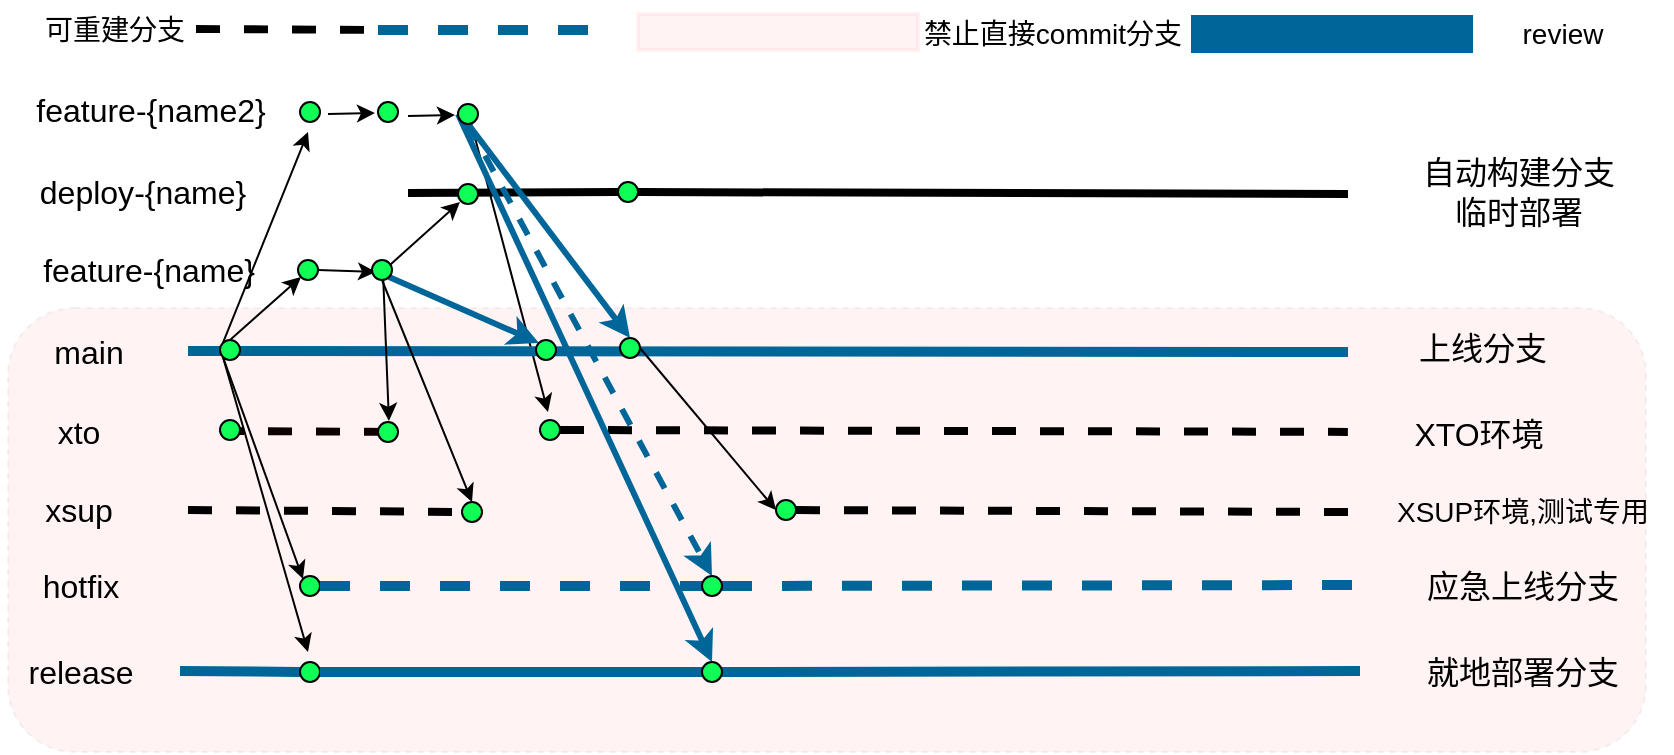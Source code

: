 <mxfile version="24.6.4" type="github">
  <diagram name="第 1 页" id="3vjqmPdJ6XcVQOQbQPiu">
    <mxGraphModel dx="1050" dy="625" grid="1" gridSize="10" guides="1" tooltips="1" connect="1" arrows="1" fold="1" page="1" pageScale="1" pageWidth="827" pageHeight="1169" math="0" shadow="0">
      <root>
        <mxCell id="0" />
        <mxCell id="1" parent="0" />
        <mxCell id="nEc7aX5YMjohuwjWSmMP-117" value="" style="endArrow=none;html=1;rounded=0;strokeWidth=4;" parent="1" target="nEc7aX5YMjohuwjWSmMP-116" edge="1">
          <mxGeometry width="50" height="50" relative="1" as="geometry">
            <mxPoint x="210" y="360.5" as="sourcePoint" />
            <mxPoint x="680" y="361" as="targetPoint" />
          </mxGeometry>
        </mxCell>
        <mxCell id="nEc7aX5YMjohuwjWSmMP-69" value="" style="endArrow=none;html=1;rounded=0;strokeWidth=4;" parent="1" source="nEc7aX5YMjohuwjWSmMP-116" edge="1">
          <mxGeometry width="50" height="50" relative="1" as="geometry">
            <mxPoint x="210" y="360.5" as="sourcePoint" />
            <mxPoint x="680" y="361" as="targetPoint" />
          </mxGeometry>
        </mxCell>
        <mxCell id="nEc7aX5YMjohuwjWSmMP-112" value="" style="endArrow=none;html=1;rounded=0;strokeWidth=4;dashed=1;" parent="1" edge="1">
          <mxGeometry width="50" height="50" relative="1" as="geometry">
            <mxPoint x="116" y="479.5" as="sourcePoint" />
            <mxPoint x="212" y="480" as="targetPoint" />
          </mxGeometry>
        </mxCell>
        <mxCell id="nEc7aX5YMjohuwjWSmMP-77" value="" style="rounded=1;whiteSpace=wrap;html=1;dashed=1;fillColor=#FF3414;opacity=5;" parent="1" vertex="1">
          <mxGeometry x="10" y="418" width="819" height="222" as="geometry" />
        </mxCell>
        <mxCell id="nEc7aX5YMjohuwjWSmMP-88" style="rounded=0;orthogonalLoop=1;jettySize=auto;html=1;exitX=0.5;exitY=0;exitDx=0;exitDy=0;" parent="1" edge="1">
          <mxGeometry relative="1" as="geometry">
            <mxPoint x="280" y="470" as="targetPoint" />
            <mxPoint x="239" y="316" as="sourcePoint" />
          </mxGeometry>
        </mxCell>
        <mxCell id="nEc7aX5YMjohuwjWSmMP-2" value="" style="endArrow=none;html=1;rounded=0;strokeColor=#006699;strokeWidth=5;" parent="1" edge="1">
          <mxGeometry width="50" height="50" relative="1" as="geometry">
            <mxPoint x="100" y="439.5" as="sourcePoint" />
            <mxPoint x="680" y="440" as="targetPoint" />
          </mxGeometry>
        </mxCell>
        <mxCell id="nEc7aX5YMjohuwjWSmMP-35" style="rounded=0;orthogonalLoop=1;jettySize=auto;html=1;exitX=1;exitY=0.5;exitDx=0;exitDy=0;entryX=0.5;entryY=1;entryDx=0;entryDy=0;" parent="1" source="nEc7aX5YMjohuwjWSmMP-4" edge="1">
          <mxGeometry relative="1" as="geometry">
            <mxPoint x="160.536" y="391.464" as="sourcePoint" />
            <mxPoint x="194" y="400" as="targetPoint" />
          </mxGeometry>
        </mxCell>
        <mxCell id="nEc7aX5YMjohuwjWSmMP-4" value="" style="ellipse;whiteSpace=wrap;html=1;aspect=fixed;fillColor=#0FFF57;" parent="1" vertex="1">
          <mxGeometry x="155" y="394" width="10" height="10" as="geometry" />
        </mxCell>
        <mxCell id="nEc7aX5YMjohuwjWSmMP-34" style="rounded=0;orthogonalLoop=1;jettySize=auto;html=1;exitX=0.5;exitY=0;exitDx=0;exitDy=0;entryX=0;entryY=1;entryDx=0;entryDy=0;" parent="1" source="nEc7aX5YMjohuwjWSmMP-5" target="nEc7aX5YMjohuwjWSmMP-4" edge="1">
          <mxGeometry relative="1" as="geometry" />
        </mxCell>
        <mxCell id="nEc7aX5YMjohuwjWSmMP-49" style="rounded=0;orthogonalLoop=1;jettySize=auto;html=1;exitX=0;exitY=1;exitDx=0;exitDy=0;entryX=0;entryY=0;entryDx=0;entryDy=0;" parent="1" source="nEc7aX5YMjohuwjWSmMP-5" target="nEc7aX5YMjohuwjWSmMP-47" edge="1">
          <mxGeometry relative="1" as="geometry" />
        </mxCell>
        <mxCell id="nEc7aX5YMjohuwjWSmMP-53" style="rounded=0;orthogonalLoop=1;jettySize=auto;html=1;exitX=0;exitY=0;exitDx=0;exitDy=0;" parent="1" source="nEc7aX5YMjohuwjWSmMP-5" edge="1">
          <mxGeometry relative="1" as="geometry">
            <mxPoint x="160" y="330" as="targetPoint" />
          </mxGeometry>
        </mxCell>
        <mxCell id="nEc7aX5YMjohuwjWSmMP-86" style="rounded=0;orthogonalLoop=1;jettySize=auto;html=1;exitX=0;exitY=1;exitDx=0;exitDy=0;" parent="1" source="nEc7aX5YMjohuwjWSmMP-5" edge="1">
          <mxGeometry relative="1" as="geometry">
            <mxPoint x="160" y="590" as="targetPoint" />
          </mxGeometry>
        </mxCell>
        <mxCell id="nEc7aX5YMjohuwjWSmMP-5" value="" style="ellipse;whiteSpace=wrap;html=1;aspect=fixed;fillColor=#0FFF57;" parent="1" vertex="1">
          <mxGeometry x="116" y="434" width="10" height="10" as="geometry" />
        </mxCell>
        <mxCell id="nEc7aX5YMjohuwjWSmMP-7" value="main" style="text;html=1;align=center;verticalAlign=middle;resizable=0;points=[];autosize=1;strokeColor=none;fillColor=none;fontSize=16;" parent="1" vertex="1">
          <mxGeometry x="20" y="425" width="60" height="30" as="geometry" />
        </mxCell>
        <mxCell id="nEc7aX5YMjohuwjWSmMP-8" value="feature-{name}" style="text;html=1;align=center;verticalAlign=middle;resizable=0;points=[];autosize=1;strokeColor=none;fillColor=none;fontSize=16;" parent="1" vertex="1">
          <mxGeometry x="15" y="384" width="130" height="30" as="geometry" />
        </mxCell>
        <mxCell id="nEc7aX5YMjohuwjWSmMP-11" value="xto" style="text;html=1;align=center;verticalAlign=middle;resizable=0;points=[];autosize=1;strokeColor=none;fillColor=none;fontSize=16;" parent="1" vertex="1">
          <mxGeometry x="25" y="465" width="40" height="30" as="geometry" />
        </mxCell>
        <mxCell id="nEc7aX5YMjohuwjWSmMP-15" value="" style="endArrow=none;html=1;rounded=0;strokeWidth=4;dashed=1;entryX=0.818;entryY=0.279;entryDx=0;entryDy=0;entryPerimeter=0;exitX=1;exitY=0.5;exitDx=0;exitDy=0;" parent="1" source="nEc7aX5YMjohuwjWSmMP-89" target="nEc7aX5YMjohuwjWSmMP-77" edge="1">
          <mxGeometry width="50" height="50" relative="1" as="geometry">
            <mxPoint x="117.0" y="479.009" as="sourcePoint" />
            <mxPoint x="610" y="480" as="targetPoint" />
          </mxGeometry>
        </mxCell>
        <mxCell id="nEc7aX5YMjohuwjWSmMP-19" value="xsup" style="text;html=1;align=center;verticalAlign=middle;resizable=0;points=[];autosize=1;strokeColor=none;fillColor=none;fontSize=16;" parent="1" vertex="1">
          <mxGeometry x="15" y="504" width="60" height="30" as="geometry" />
        </mxCell>
        <mxCell id="nEc7aX5YMjohuwjWSmMP-20" value="" style="endArrow=none;html=1;rounded=0;strokeWidth=4;dashed=1;" parent="1" source="nEc7aX5YMjohuwjWSmMP-92" edge="1">
          <mxGeometry width="50" height="50" relative="1" as="geometry">
            <mxPoint x="100" y="519" as="sourcePoint" />
            <mxPoint x="680" y="520" as="targetPoint" />
          </mxGeometry>
        </mxCell>
        <mxCell id="nEc7aX5YMjohuwjWSmMP-25" style="rounded=0;orthogonalLoop=1;jettySize=auto;html=1;exitX=0.5;exitY=1;exitDx=0;exitDy=0;entryX=0.5;entryY=0;entryDx=0;entryDy=0;" parent="1" source="nEc7aX5YMjohuwjWSmMP-21" target="nEc7aX5YMjohuwjWSmMP-30" edge="1">
          <mxGeometry relative="1" as="geometry">
            <mxPoint x="242" y="520" as="targetPoint" />
          </mxGeometry>
        </mxCell>
        <mxCell id="nEc7aX5YMjohuwjWSmMP-36" style="rounded=0;orthogonalLoop=1;jettySize=auto;html=1;exitX=0;exitY=1;exitDx=0;exitDy=0;entryX=0;entryY=0;entryDx=0;entryDy=0;" parent="1" edge="1">
          <mxGeometry relative="1" as="geometry">
            <mxPoint x="197.464" y="399.536" as="sourcePoint" />
            <mxPoint x="200.464" y="474.464" as="targetPoint" />
          </mxGeometry>
        </mxCell>
        <mxCell id="nEc7aX5YMjohuwjWSmMP-38" style="rounded=0;orthogonalLoop=1;jettySize=auto;html=1;exitX=1;exitY=1;exitDx=0;exitDy=0;entryX=0;entryY=0;entryDx=0;entryDy=0;strokeColor=#006699;strokeWidth=3;" parent="1" source="nEc7aX5YMjohuwjWSmMP-21" target="nEc7aX5YMjohuwjWSmMP-37" edge="1">
          <mxGeometry relative="1" as="geometry">
            <mxPoint x="195" y="383" as="sourcePoint" />
            <mxPoint x="238" y="433" as="targetPoint" />
          </mxGeometry>
        </mxCell>
        <mxCell id="nEc7aX5YMjohuwjWSmMP-40" style="rounded=0;orthogonalLoop=1;jettySize=auto;html=1;exitX=1;exitY=0;exitDx=0;exitDy=0;" parent="1" edge="1">
          <mxGeometry relative="1" as="geometry">
            <mxPoint x="236" y="365" as="targetPoint" />
            <mxPoint x="196.536" y="400.464" as="sourcePoint" />
          </mxGeometry>
        </mxCell>
        <mxCell id="nEc7aX5YMjohuwjWSmMP-21" value="" style="ellipse;whiteSpace=wrap;html=1;aspect=fixed;fillColor=#0FFF57;" parent="1" vertex="1">
          <mxGeometry x="192" y="394" width="10" height="10" as="geometry" />
        </mxCell>
        <mxCell id="nEc7aX5YMjohuwjWSmMP-26" value="" style="ellipse;whiteSpace=wrap;html=1;aspect=fixed;fillColor=#0FFF57;" parent="1" vertex="1">
          <mxGeometry x="195" y="475" width="10" height="10" as="geometry" />
        </mxCell>
        <mxCell id="nEc7aX5YMjohuwjWSmMP-30" value="" style="ellipse;whiteSpace=wrap;html=1;aspect=fixed;fillColor=#0FFF57;" parent="1" vertex="1">
          <mxGeometry x="237" y="515" width="10" height="10" as="geometry" />
        </mxCell>
        <mxCell id="nEc7aX5YMjohuwjWSmMP-37" value="" style="ellipse;whiteSpace=wrap;html=1;aspect=fixed;fillColor=#0FFF57;" parent="1" vertex="1">
          <mxGeometry x="274" y="434" width="10" height="10" as="geometry" />
        </mxCell>
        <mxCell id="nEc7aX5YMjohuwjWSmMP-39" value="deploy&lt;span style=&quot;background-color: initial;&quot;&gt;-{name}&lt;/span&gt;" style="text;html=1;align=center;verticalAlign=middle;resizable=0;points=[];autosize=1;strokeColor=none;fillColor=none;fontSize=16;" parent="1" vertex="1">
          <mxGeometry x="12" y="345" width="130" height="30" as="geometry" />
        </mxCell>
        <mxCell id="nEc7aX5YMjohuwjWSmMP-41" value="" style="ellipse;whiteSpace=wrap;html=1;aspect=fixed;fillColor=#0FFF57;" parent="1" vertex="1">
          <mxGeometry x="235" y="356" width="10" height="10" as="geometry" />
        </mxCell>
        <mxCell id="nEc7aX5YMjohuwjWSmMP-43" value="" style="endArrow=none;html=1;rounded=0;strokeColor=#006699;strokeWidth=5;dashed=1;" parent="1" source="nEc7aX5YMjohuwjWSmMP-66" edge="1">
          <mxGeometry width="50" height="50" relative="1" as="geometry">
            <mxPoint x="96" y="556.5" as="sourcePoint" />
            <mxPoint x="686" y="556.5" as="targetPoint" />
          </mxGeometry>
        </mxCell>
        <mxCell id="nEc7aX5YMjohuwjWSmMP-44" value="hotfix" style="text;html=1;align=center;verticalAlign=middle;resizable=0;points=[];autosize=1;strokeColor=none;fillColor=none;fontSize=16;" parent="1" vertex="1">
          <mxGeometry x="16" y="542" width="60" height="30" as="geometry" />
        </mxCell>
        <mxCell id="nEc7aX5YMjohuwjWSmMP-47" value="" style="ellipse;whiteSpace=wrap;html=1;aspect=fixed;fillColor=#0FFF57;" parent="1" vertex="1">
          <mxGeometry x="156" y="552" width="10" height="10" as="geometry" />
        </mxCell>
        <mxCell id="nEc7aX5YMjohuwjWSmMP-50" value="feature-{name2}" style="text;html=1;align=center;verticalAlign=middle;resizable=0;points=[];autosize=1;strokeColor=none;fillColor=none;fontSize=16;" parent="1" vertex="1">
          <mxGeometry x="11" y="304" width="140" height="30" as="geometry" />
        </mxCell>
        <mxCell id="nEc7aX5YMjohuwjWSmMP-56" style="rounded=0;orthogonalLoop=1;jettySize=auto;html=1;entryX=0;entryY=1;entryDx=0;entryDy=0;" parent="1" edge="1">
          <mxGeometry relative="1" as="geometry">
            <mxPoint x="170" y="321" as="sourcePoint" />
            <mxPoint x="193.464" y="320.536" as="targetPoint" />
          </mxGeometry>
        </mxCell>
        <mxCell id="nEc7aX5YMjohuwjWSmMP-52" value="" style="ellipse;whiteSpace=wrap;html=1;aspect=fixed;fillColor=#0FFF57;" parent="1" vertex="1">
          <mxGeometry x="156" y="315" width="10" height="10" as="geometry" />
        </mxCell>
        <mxCell id="nEc7aX5YMjohuwjWSmMP-54" value="" style="ellipse;whiteSpace=wrap;html=1;aspect=fixed;fillColor=#0FFF57;" parent="1" vertex="1">
          <mxGeometry x="195" y="315" width="10" height="10" as="geometry" />
        </mxCell>
        <mxCell id="nEc7aX5YMjohuwjWSmMP-57" style="rounded=0;orthogonalLoop=1;jettySize=auto;html=1;entryX=0;entryY=1;entryDx=0;entryDy=0;" parent="1" edge="1">
          <mxGeometry relative="1" as="geometry">
            <mxPoint x="210" y="322" as="sourcePoint" />
            <mxPoint x="233.464" y="321.536" as="targetPoint" />
          </mxGeometry>
        </mxCell>
        <mxCell id="nEc7aX5YMjohuwjWSmMP-63" style="rounded=0;orthogonalLoop=1;jettySize=auto;html=1;exitX=0.5;exitY=1;exitDx=0;exitDy=0;entryX=0.5;entryY=0;entryDx=0;entryDy=0;strokeWidth=3;strokeColor=#006699;" parent="1" source="nEc7aX5YMjohuwjWSmMP-58" target="nEc7aX5YMjohuwjWSmMP-60" edge="1">
          <mxGeometry relative="1" as="geometry" />
        </mxCell>
        <mxCell id="nEc7aX5YMjohuwjWSmMP-68" style="rounded=0;orthogonalLoop=1;jettySize=auto;html=1;exitX=0.5;exitY=1;exitDx=0;exitDy=0;entryX=0.5;entryY=0;entryDx=0;entryDy=0;strokeWidth=3;strokeColor=#006699;dashed=1;" parent="1" source="nEc7aX5YMjohuwjWSmMP-58" target="nEc7aX5YMjohuwjWSmMP-66" edge="1">
          <mxGeometry relative="1" as="geometry" />
        </mxCell>
        <mxCell id="nEc7aX5YMjohuwjWSmMP-85" style="rounded=0;orthogonalLoop=1;jettySize=auto;html=1;exitX=0;exitY=0.5;exitDx=0;exitDy=0;entryX=0.5;entryY=0;entryDx=0;entryDy=0;strokeWidth=3;strokeColor=#006699;" parent="1" source="nEc7aX5YMjohuwjWSmMP-58" target="nEc7aX5YMjohuwjWSmMP-83" edge="1">
          <mxGeometry relative="1" as="geometry" />
        </mxCell>
        <mxCell id="nEc7aX5YMjohuwjWSmMP-58" value="" style="ellipse;whiteSpace=wrap;html=1;aspect=fixed;fillColor=#0FFF57;" parent="1" vertex="1">
          <mxGeometry x="235" y="316" width="10" height="10" as="geometry" />
        </mxCell>
        <mxCell id="nEc7aX5YMjohuwjWSmMP-113" style="rounded=0;orthogonalLoop=1;jettySize=auto;html=1;exitX=1;exitY=0.5;exitDx=0;exitDy=0;entryX=0;entryY=0.5;entryDx=0;entryDy=0;" parent="1" source="nEc7aX5YMjohuwjWSmMP-60" target="nEc7aX5YMjohuwjWSmMP-92" edge="1">
          <mxGeometry relative="1" as="geometry" />
        </mxCell>
        <mxCell id="nEc7aX5YMjohuwjWSmMP-60" value="" style="ellipse;whiteSpace=wrap;html=1;aspect=fixed;fillColor=#0FFF57;" parent="1" vertex="1">
          <mxGeometry x="316" y="433" width="10" height="10" as="geometry" />
        </mxCell>
        <mxCell id="nEc7aX5YMjohuwjWSmMP-67" value="" style="endArrow=none;html=1;rounded=0;strokeColor=#006699;strokeWidth=5;dashed=1;" parent="1" source="nEc7aX5YMjohuwjWSmMP-47" target="nEc7aX5YMjohuwjWSmMP-66" edge="1">
          <mxGeometry width="50" height="50" relative="1" as="geometry">
            <mxPoint x="166" y="557" as="sourcePoint" />
            <mxPoint x="686" y="556.5" as="targetPoint" />
          </mxGeometry>
        </mxCell>
        <mxCell id="nEc7aX5YMjohuwjWSmMP-66" value="" style="ellipse;whiteSpace=wrap;html=1;aspect=fixed;fillColor=#0FFF57;" parent="1" vertex="1">
          <mxGeometry x="357" y="552" width="10" height="10" as="geometry" />
        </mxCell>
        <mxCell id="nEc7aX5YMjohuwjWSmMP-71" value="XTO环境" style="text;html=1;align=center;verticalAlign=middle;resizable=0;points=[];autosize=1;strokeColor=none;fillColor=none;fontSize=16;" parent="1" vertex="1">
          <mxGeometry x="700" y="466" width="90" height="30" as="geometry" />
        </mxCell>
        <mxCell id="nEc7aX5YMjohuwjWSmMP-72" value="&lt;font style=&quot;font-size: 14px;&quot;&gt;XSUP环境,测试专用&lt;/font&gt;" style="text;html=1;align=center;verticalAlign=middle;resizable=0;points=[];autosize=1;strokeColor=none;fillColor=none;fontSize=16;" parent="1" vertex="1">
          <mxGeometry x="692" y="504" width="150" height="30" as="geometry" />
        </mxCell>
        <mxCell id="nEc7aX5YMjohuwjWSmMP-73" value="自动构建分支&lt;div&gt;临时部署&lt;/div&gt;" style="text;html=1;align=center;verticalAlign=middle;resizable=0;points=[];autosize=1;strokeColor=none;fillColor=none;fontSize=16;" parent="1" vertex="1">
          <mxGeometry x="705" y="335" width="120" height="50" as="geometry" />
        </mxCell>
        <mxCell id="nEc7aX5YMjohuwjWSmMP-74" value="应急上线分支" style="text;html=1;align=center;verticalAlign=middle;resizable=0;points=[];autosize=1;strokeColor=none;fillColor=none;fontSize=16;" parent="1" vertex="1">
          <mxGeometry x="707" y="542" width="120" height="30" as="geometry" />
        </mxCell>
        <mxCell id="nEc7aX5YMjohuwjWSmMP-75" value="上线分支" style="text;html=1;align=center;verticalAlign=middle;resizable=0;points=[];autosize=1;strokeColor=none;fillColor=none;fontSize=16;" parent="1" vertex="1">
          <mxGeometry x="702" y="423" width="90" height="30" as="geometry" />
        </mxCell>
        <mxCell id="nEc7aX5YMjohuwjWSmMP-78" value="" style="endArrow=none;html=1;rounded=0;strokeColor=#006699;strokeWidth=5;" parent="1" source="nEc7aX5YMjohuwjWSmMP-83" edge="1">
          <mxGeometry width="50" height="50" relative="1" as="geometry">
            <mxPoint x="96" y="599.5" as="sourcePoint" />
            <mxPoint x="686" y="599.5" as="targetPoint" />
          </mxGeometry>
        </mxCell>
        <mxCell id="nEc7aX5YMjohuwjWSmMP-79" value="release" style="text;html=1;align=center;verticalAlign=middle;resizable=0;points=[];autosize=1;strokeColor=none;fillColor=none;fontSize=16;" parent="1" vertex="1">
          <mxGeometry x="6" y="585" width="80" height="30" as="geometry" />
        </mxCell>
        <mxCell id="nEc7aX5YMjohuwjWSmMP-80" value="" style="endArrow=none;html=1;rounded=0;strokeColor=#006699;strokeWidth=5;" parent="1" target="nEc7aX5YMjohuwjWSmMP-81" edge="1">
          <mxGeometry width="50" height="50" relative="1" as="geometry">
            <mxPoint x="96" y="599.5" as="sourcePoint" />
            <mxPoint x="686" y="599.5" as="targetPoint" />
          </mxGeometry>
        </mxCell>
        <mxCell id="nEc7aX5YMjohuwjWSmMP-81" value="" style="ellipse;whiteSpace=wrap;html=1;aspect=fixed;fillColor=#0FFF57;" parent="1" vertex="1">
          <mxGeometry x="156" y="595" width="10" height="10" as="geometry" />
        </mxCell>
        <mxCell id="nEc7aX5YMjohuwjWSmMP-82" value="" style="endArrow=none;html=1;rounded=0;strokeColor=#006699;strokeWidth=5;" parent="1" source="nEc7aX5YMjohuwjWSmMP-81" target="nEc7aX5YMjohuwjWSmMP-83" edge="1">
          <mxGeometry width="50" height="50" relative="1" as="geometry">
            <mxPoint x="166" y="600" as="sourcePoint" />
            <mxPoint x="686" y="599.5" as="targetPoint" />
          </mxGeometry>
        </mxCell>
        <mxCell id="nEc7aX5YMjohuwjWSmMP-83" value="" style="ellipse;whiteSpace=wrap;html=1;aspect=fixed;fillColor=#0FFF57;" parent="1" vertex="1">
          <mxGeometry x="357" y="595" width="10" height="10" as="geometry" />
        </mxCell>
        <mxCell id="nEc7aX5YMjohuwjWSmMP-84" value="就地部署分支" style="text;html=1;align=center;verticalAlign=middle;resizable=0;points=[];autosize=1;strokeColor=none;fillColor=none;fontSize=16;" parent="1" vertex="1">
          <mxGeometry x="707" y="585" width="120" height="30" as="geometry" />
        </mxCell>
        <mxCell id="nEc7aX5YMjohuwjWSmMP-89" value="" style="ellipse;whiteSpace=wrap;html=1;aspect=fixed;fillColor=#0FFF57;" parent="1" vertex="1">
          <mxGeometry x="276" y="474" width="10" height="10" as="geometry" />
        </mxCell>
        <mxCell id="nEc7aX5YMjohuwjWSmMP-93" value="" style="endArrow=none;html=1;rounded=0;strokeWidth=4;dashed=1;" parent="1" edge="1">
          <mxGeometry width="50" height="50" relative="1" as="geometry">
            <mxPoint x="100" y="519" as="sourcePoint" />
            <mxPoint x="240" y="520" as="targetPoint" />
          </mxGeometry>
        </mxCell>
        <mxCell id="nEc7aX5YMjohuwjWSmMP-92" value="" style="ellipse;whiteSpace=wrap;html=1;aspect=fixed;fillColor=#0FFF57;" parent="1" vertex="1">
          <mxGeometry x="394" y="514" width="10" height="10" as="geometry" />
        </mxCell>
        <mxCell id="nEc7aX5YMjohuwjWSmMP-96" value="" style="ellipse;whiteSpace=wrap;html=1;aspect=fixed;fillColor=#0FFF57;" parent="1" vertex="1">
          <mxGeometry x="116" y="474" width="10" height="10" as="geometry" />
        </mxCell>
        <mxCell id="nEc7aX5YMjohuwjWSmMP-101" value="&lt;font style=&quot;font-size: 14px;&quot;&gt;可重建分支&lt;/font&gt;" style="text;html=1;align=center;verticalAlign=middle;resizable=0;points=[];autosize=1;strokeColor=none;fillColor=none;" parent="1" vertex="1">
          <mxGeometry x="18" y="264" width="90" height="30" as="geometry" />
        </mxCell>
        <mxCell id="nEc7aX5YMjohuwjWSmMP-107" value="" style="endArrow=none;html=1;rounded=0;strokeWidth=4;dashed=1;" parent="1" edge="1">
          <mxGeometry width="50" height="50" relative="1" as="geometry">
            <mxPoint x="104" y="278.5" as="sourcePoint" />
            <mxPoint x="200" y="279" as="targetPoint" />
          </mxGeometry>
        </mxCell>
        <mxCell id="nEc7aX5YMjohuwjWSmMP-108" value="" style="endArrow=none;html=1;rounded=0;strokeColor=#006699;strokeWidth=5;dashed=1;" parent="1" edge="1">
          <mxGeometry width="50" height="50" relative="1" as="geometry">
            <mxPoint x="195" y="279" as="sourcePoint" />
            <mxPoint x="300" y="279" as="targetPoint" />
          </mxGeometry>
        </mxCell>
        <mxCell id="nEc7aX5YMjohuwjWSmMP-109" value="" style="rounded=0;whiteSpace=wrap;html=1;strokeColor=#006699;fillColor=#006699;" parent="1" vertex="1">
          <mxGeometry x="602" y="272" width="140" height="18" as="geometry" />
        </mxCell>
        <mxCell id="nEc7aX5YMjohuwjWSmMP-110" value="&lt;span style=&quot;font-size: 14px;&quot;&gt;review&lt;/span&gt;" style="text;html=1;align=center;verticalAlign=middle;resizable=0;points=[];autosize=1;strokeColor=none;fillColor=none;" parent="1" vertex="1">
          <mxGeometry x="757" y="266" width="60" height="30" as="geometry" />
        </mxCell>
        <mxCell id="nEc7aX5YMjohuwjWSmMP-114" value="" style="rounded=0;whiteSpace=wrap;html=1;strokeColor=#FF0000;fillColor=#FF3414;opacity=5;strokeWidth=2;" parent="1" vertex="1">
          <mxGeometry x="325" y="271" width="140" height="18" as="geometry" />
        </mxCell>
        <mxCell id="nEc7aX5YMjohuwjWSmMP-115" value="&lt;span style=&quot;font-size: 14px;&quot;&gt;禁止直接commit分支&lt;/span&gt;" style="text;html=1;align=center;verticalAlign=middle;resizable=0;points=[];autosize=1;strokeColor=none;fillColor=none;" parent="1" vertex="1">
          <mxGeometry x="457" y="266" width="150" height="30" as="geometry" />
        </mxCell>
        <mxCell id="nEc7aX5YMjohuwjWSmMP-116" value="" style="ellipse;whiteSpace=wrap;html=1;aspect=fixed;fillColor=#0FFF57;" parent="1" vertex="1">
          <mxGeometry x="315" y="355" width="10" height="10" as="geometry" />
        </mxCell>
      </root>
    </mxGraphModel>
  </diagram>
</mxfile>
